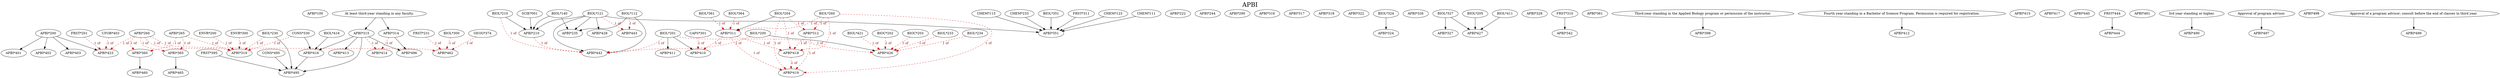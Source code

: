 digraph APBI {
labelloc = "t";
label = "APBI"
fontsize = 27;
"APBI*100"
"APBI*200"
"BIOL*121" -> "APBI*210"
"BIOL*140" -> "APBI*210"
"SCIE*001" -> "APBI*210"
"BIOL*210" -> "APBI*210"
"APBI*222"
"BIOL*112" -> "APBI*235"
"BIOL*121" -> "APBI*235"
"BIOL*140" -> "APBI*235"
"APBI*244"
"APBI*260"
"APBI*265"
"APBI*290"
"BIOL*204" -> "APBI*311" [style=solid]
"BIOL*260" -> "APBI*311" [style=dashed] [label="1 of", fontcolor=firebrick4] [color=red3]
"BIOL*361" -> "APBI*311" [style=dashed] [label="1 of", fontcolor=firebrick4] [color=red3]
"BIOL*364" -> "APBI*311" [style=dashed] [label="1 of", fontcolor=firebrick4] [color=red3]
"BIOL*204" -> "APBI*312" [style=dashed] [label="1 of", fontcolor=firebrick4] [color=red3]
"BIOL*260" -> "APBI*312" [style=dashed] [label="1 of", fontcolor=firebrick4] [color=red3]
"At least third-year standing in any faculty." -> "APBI*314" [style=solid]
"At least third-year standing in any faculty." -> "APBI*315" [style=solid]
"APBI*316"
"APBI*317"
"APBI*318"
"BIOL*230" -> "APBI*319" [style=dashed] [label="1 of", fontcolor=firebrick4] [color=red3]
"APBI*260" -> "APBI*319" [style=dashed] [label="1 of", fontcolor=firebrick4] [color=red3]
"APBI*265" -> "APBI*319" [style=dashed] [label="1 of", fontcolor=firebrick4] [color=red3]
"CONS*330" -> "APBI*319" [style=dashed] [label="1 of", fontcolor=firebrick4] [color=red3]
"ENVR*200" -> "APBI*319" [style=dashed] [label="1 of", fontcolor=firebrick4] [color=red3]
"ENVR*300" -> "APBI*319" [style=dashed] [label="1 of", fontcolor=firebrick4] [color=red3]
"APBI*322"
"BIOL*324" -> "APBI*324" [style=solid]
"APBI*326"
"BIOL*327" -> "APBI*327" [style=solid]
"APBI*328"
"FRST*310" -> "APBI*342" [style=solid]
"BIOL*121" -> "APBI*351" [style=solid]
"CHEM*123" -> "APBI*351" [style=solid]
"CHEM*111" -> "APBI*351"
"CHEM*113" -> "APBI*351"
"CHEM*233" -> "APBI*351"
"BIOL*351" -> "APBI*351"
"FRST*311" -> "APBI*351"
"APBI*260" -> "APBI*360" [style=dashed] [label="1 of", fontcolor=firebrick4] [color=red3]
"APBI*265" -> "APBI*360" [style=dashed] [label="1 of", fontcolor=firebrick4] [color=red3]
"APBI*361"
"APBI*260" -> "APBI*365" [style=dashed] [label="1 of", fontcolor=firebrick4] [color=red3]
"APBI*265" -> "APBI*365" [style=dashed] [label="1 of", fontcolor=firebrick4] [color=red3]
"Third-year standing in the Applied Biology program or permission of the instructor." -> "APBI*398" [style=solid]
"APBI*200" -> "APBI*401" [style=solid]
"APBI*200" -> "APBI*402" [style=solid]
"APBI*200" -> "APBI*403" [style=solid]
"BIOL*201" -> "APBI*410" [style=solid]
"APBI*311" -> "APBI*410" [style=dashed] [label="1 of", fontcolor=firebrick4] [color=red3]
"CAPS*301" -> "APBI*410" [style=dashed] [label="1 of", fontcolor=firebrick4] [color=red3]
"BIOL*201" -> "APBI*411" [style=solid]
"Fourth year standing in a Bachelor of Science Program. Permission is required for registration." -> "APBI*412" [style=solid]
"APBI*315" -> "APBI*413" [style=solid]
"APBI*314" -> "APBI*414" [style=dashed] [label="1 of", fontcolor=firebrick4] [color=red3]
"APBI*315" -> "APBI*414" [style=dashed] [label="1 of", fontcolor=firebrick4] [color=red3]
"APBI*415"
"APBI*315" -> "APBI*416" [style=solid]
"BIOL*416" -> "APBI*416" [style=solid]
"CONS*330" -> "APBI*416" [style=solid]
"APBI*417"
"APBI*311" -> "APBI*418" [style=dashed] [label="1 of", fontcolor=firebrick4] [color=red3]
"BIOL*204" -> "APBI*418" [style=dashed] [label="1 of", fontcolor=firebrick4] [color=red3]
"BIOL*260" -> "APBI*418" [style=dashed] [label="1 of", fontcolor=firebrick4] [color=red3]
"APBI*312" -> "APBI*418" [style=dashed] [label="1 of", fontcolor=firebrick4] [color=red3]
"APBI*311" -> "APBI*419" [style=dashed] [label="1 of", fontcolor=firebrick4] [color=red3]
"BIOL*204" -> "APBI*419" [style=dashed] [label="1 of", fontcolor=firebrick4] [color=red3]
"BIOL*260" -> "APBI*419" [style=dashed] [label="1 of", fontcolor=firebrick4] [color=red3]
"APBI*312" -> "APBI*419" [style=dashed] [label="1 of", fontcolor=firebrick4] [color=red3]
"APBI*418" -> "APBI*419" [style=dashed] [label="1 of", fontcolor=firebrick4] [color=red3]
"APBI*200" -> "APBI*423" [style=solid]
"FRST*201" -> "APBI*423" [style=dashed] [label="1 of", fontcolor=firebrick4] [color=red3]
"APBI*260" -> "APBI*423" [style=dashed] [label="1 of", fontcolor=firebrick4] [color=red3]
"UFOR*403" -> "APBI*423" [style=dashed] [label="1 of", fontcolor=firebrick4] [color=red3]
"BIOL*200" -> "APBI*426" [style=solid]
"BIOC*202" -> "APBI*426" [style=dashed] [label="1 of", fontcolor=firebrick4] [color=red3]
"BIOC*203" -> "APBI*426" [style=dashed] [label="1 of", fontcolor=firebrick4] [color=red3]
"BIOL*201" -> "APBI*426" [style=dashed] [label="1 of", fontcolor=firebrick4] [color=red3]
"BIOL*233" -> "APBI*426" [style=dashed] [label="1 of", fontcolor=firebrick4] [color=red3]
"BIOL*234" -> "APBI*426" [style=dashed] [label="1 of", fontcolor=firebrick4] [color=red3]
"BIOL*421" -> "APBI*426" [style=dashed] [label="1 of", fontcolor=firebrick4] [color=red3]
"BIOL*205" -> "APBI*427" [style=solid]
"BIOL*327" -> "APBI*427"
"BIOL*411" -> "APBI*427"
"BIOL*121" -> "APBI*428" [style=solid]
"APBI*440"
"BIOL*112" -> "APBI*442"
"BIOL*121" -> "APBI*442"
"BIOL*200" -> "APBI*442" [style=dashed] [label="1 of", fontcolor=firebrick4] [color=red3]
"BIOL*201" -> "APBI*442" [style=dashed] [label="1 of", fontcolor=firebrick4] [color=red3]
"APBI*210" -> "APBI*442" [style=dashed] [label="1 of", fontcolor=firebrick4] [color=red3]
"BIOL*210" -> "APBI*442" [style=dashed] [label="1 of", fontcolor=firebrick4] [color=red3]
"BIOL*112" -> "APBI*443" [style=dashed] [label="1 of", fontcolor=firebrick4] [color=red3]
"BIOL*121" -> "APBI*443" [style=dashed] [label="1 of", fontcolor=firebrick4] [color=red3]
"FRST*444" -> "APBI*444" [style=solid]
"APBI*360" -> "APBI*460" [style=solid]
"APBI*461"
"BIOL*300" -> "APBI*462" [style=dashed] [label="1 of", fontcolor=firebrick4] [color=red3]
"GEOG*374" -> "APBI*462" [style=dashed] [label="1 of", fontcolor=firebrick4] [color=red3]
"FRST*231" -> "APBI*462" [style=dashed] [label="1 of", fontcolor=firebrick4] [color=red3]
"APBI*260" -> "APBI*462" [style=dashed] [label="1 of", fontcolor=firebrick4] [color=red3]
"APBI*365" -> "APBI*465" [style=solid]
"3rd year standing or higher." -> "APBI*490" [style=solid]
"BIOL*230" -> "APBI*495" [style=solid]
"FRST*395" -> "APBI*495" [style=solid]
"APBI*315" -> "APBI*495" [style=solid]
"APBI*416" -> "APBI*495" [style=solid]
"CONS*495" -> "APBI*495" [style=solid]
"APBI*314" -> "APBI*496" [style=solid]
"APBI*315" -> "APBI*496" [style=solid]
"Approval of program advisor." -> "APBI*497" [style=solid]
"APBI*498"
"Approval of a program advisor; consult before the end of classes in third year." -> "APBI*499" [style=solid]
}
